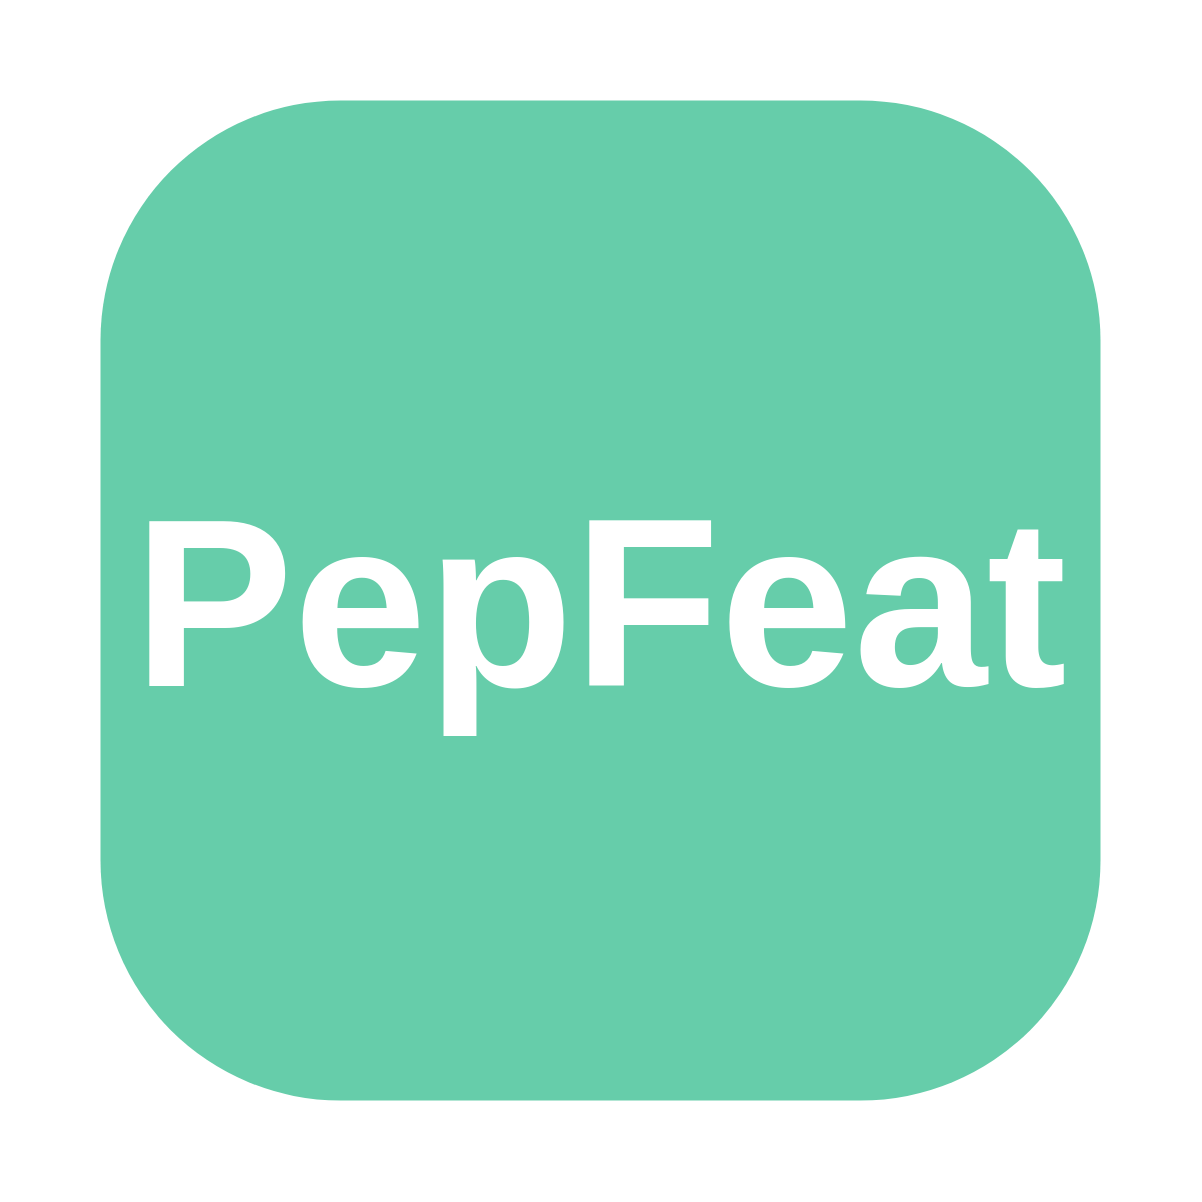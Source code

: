 <mxfile version="20.8.16" type="device"><diagram id="pdWp0k-tLJMJmRlTUQHI" name="Page-1"><mxGraphModel dx="1100" dy="912" grid="1" gridSize="10" guides="1" tooltips="1" connect="1" arrows="1" fold="1" page="1" pageScale="1" pageWidth="100" pageHeight="100" math="0" shadow="0"><root><mxCell id="0"/><mxCell id="1" parent="0"/><mxCell id="R1FXoq11jKYdEMTEPW_s-1" value="" style="rounded=0;whiteSpace=wrap;html=1;strokeWidth=0;strokeColor=none;fillColor=none;" parent="1" vertex="1"><mxGeometry width="600" height="600" as="geometry"/></mxCell><mxCell id="jNZEriba6v4BYZR53D1i-1" value="&lt;font style=&quot;&quot; color=&quot;#ffffff&quot;&gt;&lt;b style=&quot;&quot;&gt;&lt;font style=&quot;font-size: 120px;&quot;&gt;PepFeat&lt;/font&gt;&lt;br&gt;&lt;/b&gt;&lt;/font&gt;" style="rounded=1;whiteSpace=wrap;html=1;fillColor=#66CDAA;arcSize=24;strokeColor=none;strokeWidth=0;" parent="1" vertex="1"><mxGeometry x="50" y="50" width="500" height="500" as="geometry"/></mxCell></root></mxGraphModel></diagram></mxfile>